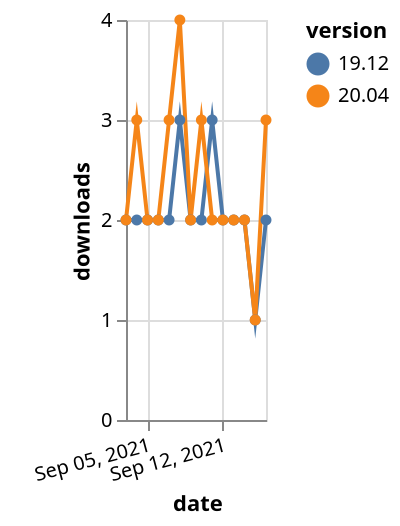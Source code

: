 {"$schema": "https://vega.github.io/schema/vega-lite/v5.json", "description": "A simple bar chart with embedded data.", "data": {"values": [{"date": "2021-09-03", "total": 1259, "delta": 2, "version": "19.12"}, {"date": "2021-09-04", "total": 1261, "delta": 2, "version": "19.12"}, {"date": "2021-09-05", "total": 1263, "delta": 2, "version": "19.12"}, {"date": "2021-09-06", "total": 1265, "delta": 2, "version": "19.12"}, {"date": "2021-09-07", "total": 1267, "delta": 2, "version": "19.12"}, {"date": "2021-09-08", "total": 1270, "delta": 3, "version": "19.12"}, {"date": "2021-09-09", "total": 1272, "delta": 2, "version": "19.12"}, {"date": "2021-09-10", "total": 1274, "delta": 2, "version": "19.12"}, {"date": "2021-09-11", "total": 1277, "delta": 3, "version": "19.12"}, {"date": "2021-09-12", "total": 1279, "delta": 2, "version": "19.12"}, {"date": "2021-09-13", "total": 1281, "delta": 2, "version": "19.12"}, {"date": "2021-09-14", "total": 1283, "delta": 2, "version": "19.12"}, {"date": "2021-09-15", "total": 1284, "delta": 1, "version": "19.12"}, {"date": "2021-09-16", "total": 1286, "delta": 2, "version": "19.12"}, {"date": "2021-09-03", "total": 1083, "delta": 2, "version": "20.04"}, {"date": "2021-09-04", "total": 1086, "delta": 3, "version": "20.04"}, {"date": "2021-09-05", "total": 1088, "delta": 2, "version": "20.04"}, {"date": "2021-09-06", "total": 1090, "delta": 2, "version": "20.04"}, {"date": "2021-09-07", "total": 1093, "delta": 3, "version": "20.04"}, {"date": "2021-09-08", "total": 1097, "delta": 4, "version": "20.04"}, {"date": "2021-09-09", "total": 1099, "delta": 2, "version": "20.04"}, {"date": "2021-09-10", "total": 1102, "delta": 3, "version": "20.04"}, {"date": "2021-09-11", "total": 1104, "delta": 2, "version": "20.04"}, {"date": "2021-09-12", "total": 1106, "delta": 2, "version": "20.04"}, {"date": "2021-09-13", "total": 1108, "delta": 2, "version": "20.04"}, {"date": "2021-09-14", "total": 1110, "delta": 2, "version": "20.04"}, {"date": "2021-09-15", "total": 1111, "delta": 1, "version": "20.04"}, {"date": "2021-09-16", "total": 1114, "delta": 3, "version": "20.04"}]}, "width": "container", "mark": {"type": "line", "point": {"filled": true}}, "encoding": {"x": {"field": "date", "type": "temporal", "timeUnit": "yearmonthdate", "title": "date", "axis": {"labelAngle": -15}}, "y": {"field": "delta", "type": "quantitative", "title": "downloads"}, "color": {"field": "version", "type": "nominal"}, "tooltip": {"field": "delta"}}}